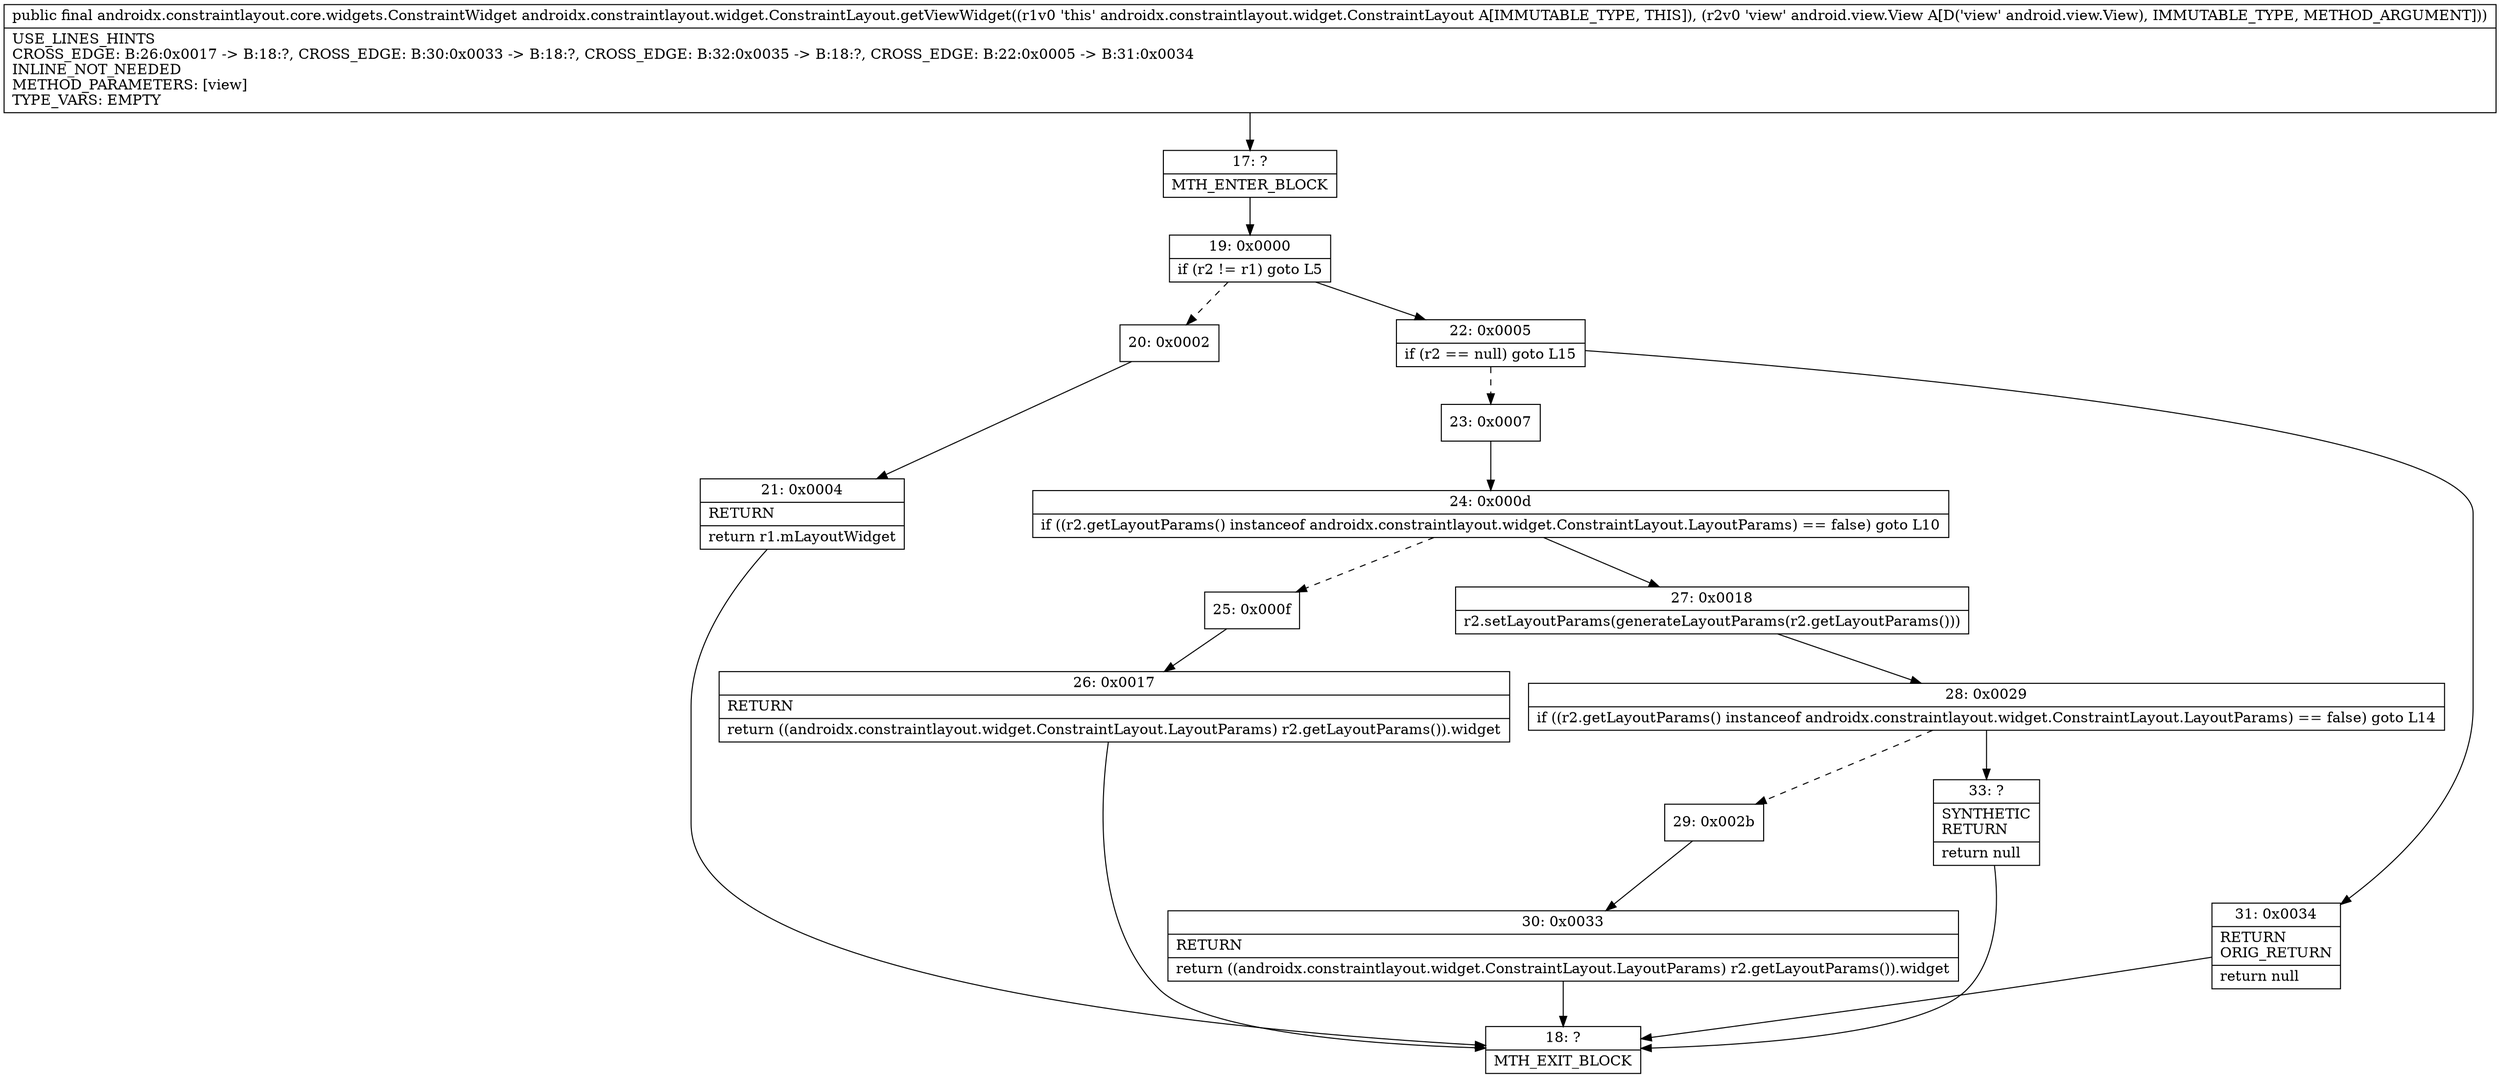 digraph "CFG forandroidx.constraintlayout.widget.ConstraintLayout.getViewWidget(Landroid\/view\/View;)Landroidx\/constraintlayout\/core\/widgets\/ConstraintWidget;" {
Node_17 [shape=record,label="{17\:\ ?|MTH_ENTER_BLOCK\l}"];
Node_19 [shape=record,label="{19\:\ 0x0000|if (r2 != r1) goto L5\l}"];
Node_20 [shape=record,label="{20\:\ 0x0002}"];
Node_21 [shape=record,label="{21\:\ 0x0004|RETURN\l|return r1.mLayoutWidget\l}"];
Node_18 [shape=record,label="{18\:\ ?|MTH_EXIT_BLOCK\l}"];
Node_22 [shape=record,label="{22\:\ 0x0005|if (r2 == null) goto L15\l}"];
Node_23 [shape=record,label="{23\:\ 0x0007}"];
Node_24 [shape=record,label="{24\:\ 0x000d|if ((r2.getLayoutParams() instanceof androidx.constraintlayout.widget.ConstraintLayout.LayoutParams) == false) goto L10\l}"];
Node_25 [shape=record,label="{25\:\ 0x000f}"];
Node_26 [shape=record,label="{26\:\ 0x0017|RETURN\l|return ((androidx.constraintlayout.widget.ConstraintLayout.LayoutParams) r2.getLayoutParams()).widget\l}"];
Node_27 [shape=record,label="{27\:\ 0x0018|r2.setLayoutParams(generateLayoutParams(r2.getLayoutParams()))\l}"];
Node_28 [shape=record,label="{28\:\ 0x0029|if ((r2.getLayoutParams() instanceof androidx.constraintlayout.widget.ConstraintLayout.LayoutParams) == false) goto L14\l}"];
Node_29 [shape=record,label="{29\:\ 0x002b}"];
Node_30 [shape=record,label="{30\:\ 0x0033|RETURN\l|return ((androidx.constraintlayout.widget.ConstraintLayout.LayoutParams) r2.getLayoutParams()).widget\l}"];
Node_33 [shape=record,label="{33\:\ ?|SYNTHETIC\lRETURN\l|return null\l}"];
Node_31 [shape=record,label="{31\:\ 0x0034|RETURN\lORIG_RETURN\l|return null\l}"];
MethodNode[shape=record,label="{public final androidx.constraintlayout.core.widgets.ConstraintWidget androidx.constraintlayout.widget.ConstraintLayout.getViewWidget((r1v0 'this' androidx.constraintlayout.widget.ConstraintLayout A[IMMUTABLE_TYPE, THIS]), (r2v0 'view' android.view.View A[D('view' android.view.View), IMMUTABLE_TYPE, METHOD_ARGUMENT]))  | USE_LINES_HINTS\lCROSS_EDGE: B:26:0x0017 \-\> B:18:?, CROSS_EDGE: B:30:0x0033 \-\> B:18:?, CROSS_EDGE: B:32:0x0035 \-\> B:18:?, CROSS_EDGE: B:22:0x0005 \-\> B:31:0x0034\lINLINE_NOT_NEEDED\lMETHOD_PARAMETERS: [view]\lTYPE_VARS: EMPTY\l}"];
MethodNode -> Node_17;Node_17 -> Node_19;
Node_19 -> Node_20[style=dashed];
Node_19 -> Node_22;
Node_20 -> Node_21;
Node_21 -> Node_18;
Node_22 -> Node_23[style=dashed];
Node_22 -> Node_31;
Node_23 -> Node_24;
Node_24 -> Node_25[style=dashed];
Node_24 -> Node_27;
Node_25 -> Node_26;
Node_26 -> Node_18;
Node_27 -> Node_28;
Node_28 -> Node_29[style=dashed];
Node_28 -> Node_33;
Node_29 -> Node_30;
Node_30 -> Node_18;
Node_33 -> Node_18;
Node_31 -> Node_18;
}

